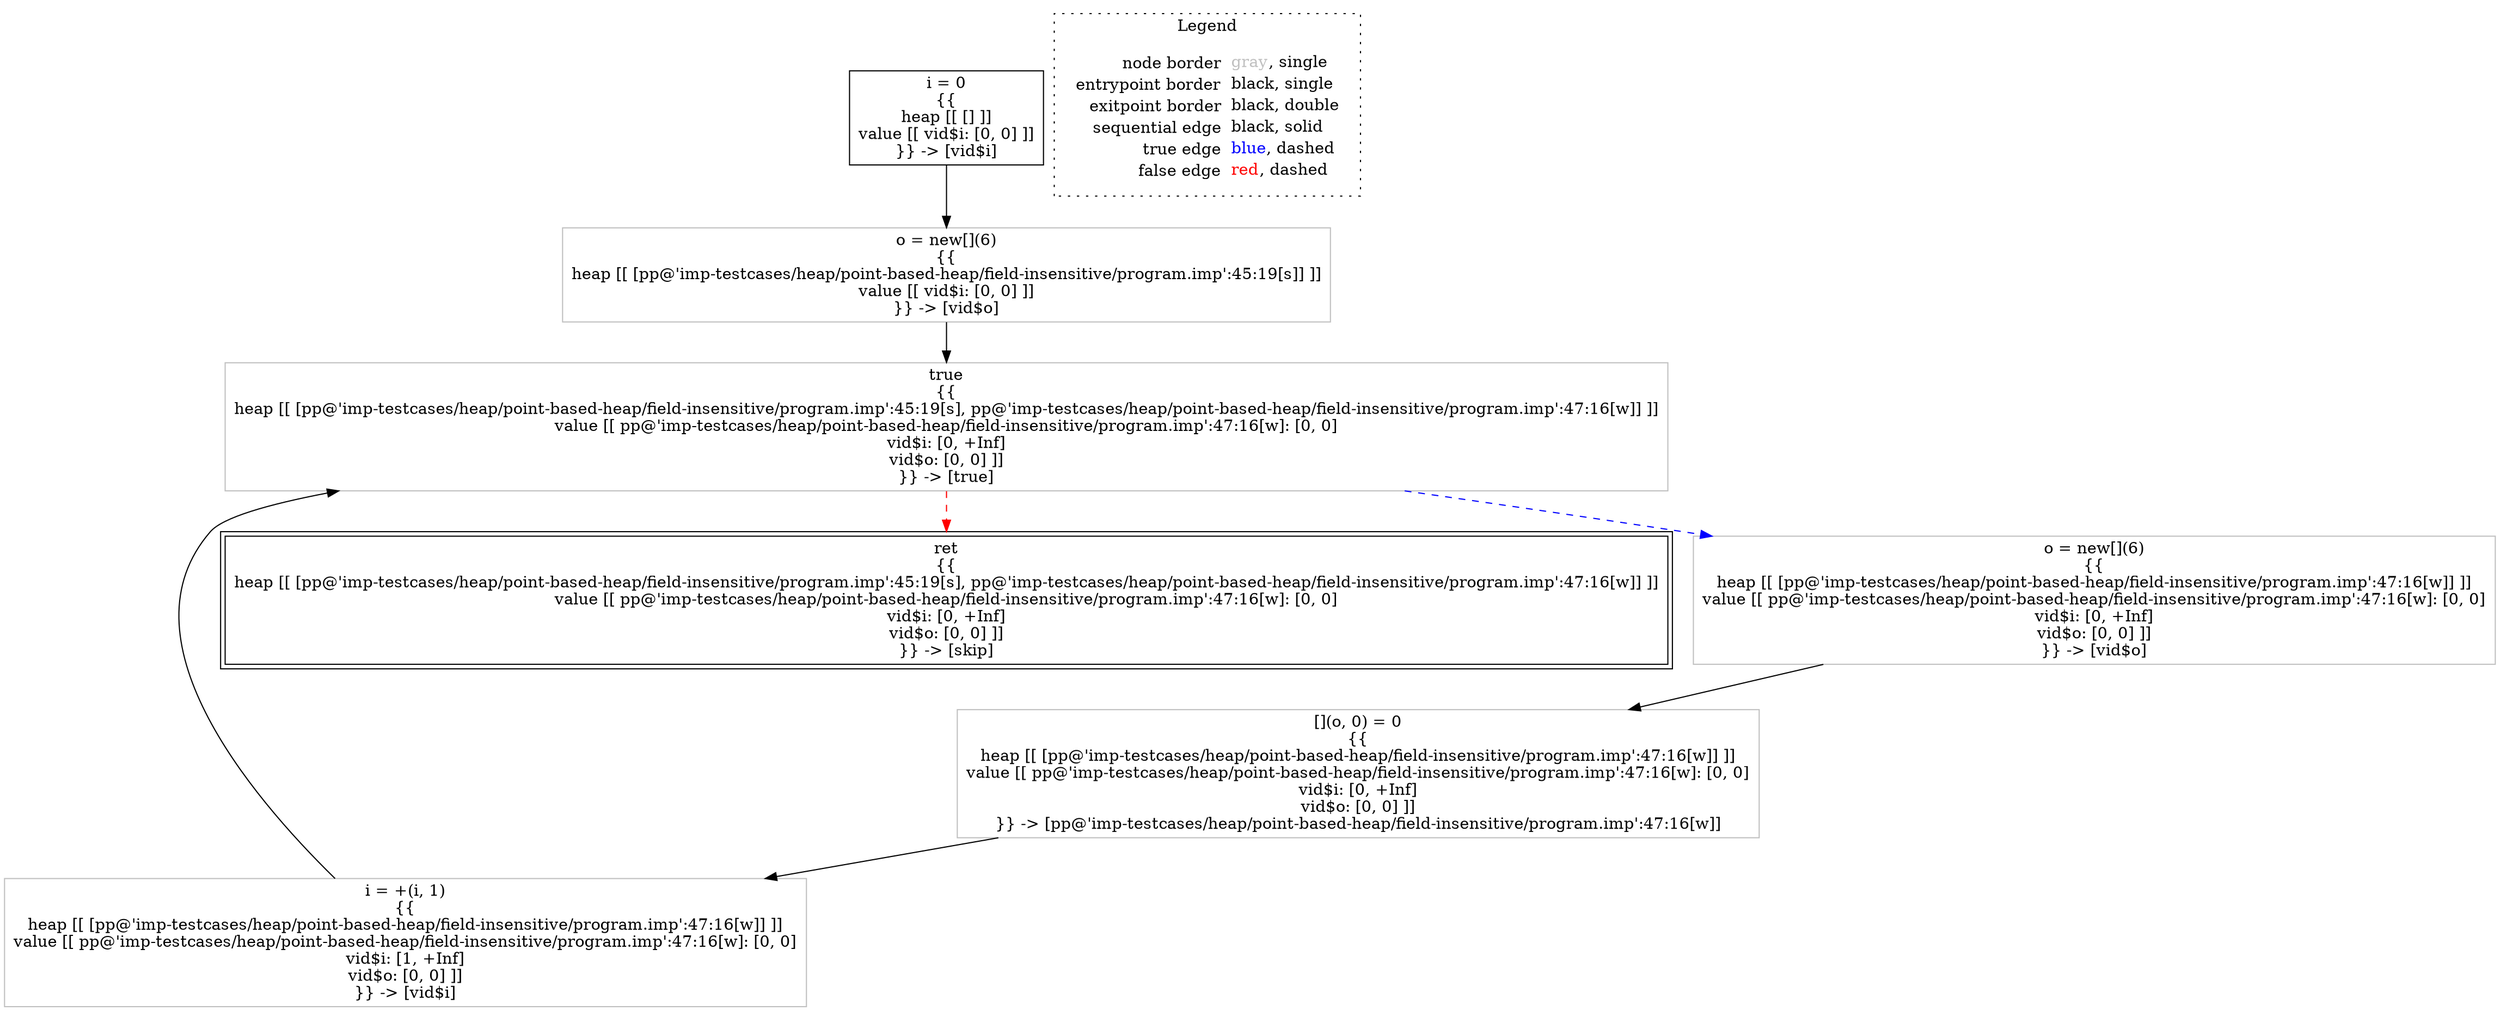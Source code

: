 digraph {
	"node0" [shape="rect",color="black",label=<i = 0<BR/>{{<BR/>heap [[ [] ]]<BR/>value [[ vid$i: [0, 0] ]]<BR/>}} -&gt; [vid$i]>];
	"node1" [shape="rect",color="black",peripheries="2",label=<ret<BR/>{{<BR/>heap [[ [pp@'imp-testcases/heap/point-based-heap/field-insensitive/program.imp':45:19[s], pp@'imp-testcases/heap/point-based-heap/field-insensitive/program.imp':47:16[w]] ]]<BR/>value [[ pp@'imp-testcases/heap/point-based-heap/field-insensitive/program.imp':47:16[w]: [0, 0]<BR/>vid$i: [0, +Inf]<BR/>vid$o: [0, 0] ]]<BR/>}} -&gt; [skip]>];
	"node2" [shape="rect",color="gray",label=<i = +(i, 1)<BR/>{{<BR/>heap [[ [pp@'imp-testcases/heap/point-based-heap/field-insensitive/program.imp':47:16[w]] ]]<BR/>value [[ pp@'imp-testcases/heap/point-based-heap/field-insensitive/program.imp':47:16[w]: [0, 0]<BR/>vid$i: [1, +Inf]<BR/>vid$o: [0, 0] ]]<BR/>}} -&gt; [vid$i]>];
	"node3" [shape="rect",color="gray",label=<o = new[](6)<BR/>{{<BR/>heap [[ [pp@'imp-testcases/heap/point-based-heap/field-insensitive/program.imp':45:19[s]] ]]<BR/>value [[ vid$i: [0, 0] ]]<BR/>}} -&gt; [vid$o]>];
	"node4" [shape="rect",color="gray",label=<true<BR/>{{<BR/>heap [[ [pp@'imp-testcases/heap/point-based-heap/field-insensitive/program.imp':45:19[s], pp@'imp-testcases/heap/point-based-heap/field-insensitive/program.imp':47:16[w]] ]]<BR/>value [[ pp@'imp-testcases/heap/point-based-heap/field-insensitive/program.imp':47:16[w]: [0, 0]<BR/>vid$i: [0, +Inf]<BR/>vid$o: [0, 0] ]]<BR/>}} -&gt; [true]>];
	"node5" [shape="rect",color="gray",label=<o = new[](6)<BR/>{{<BR/>heap [[ [pp@'imp-testcases/heap/point-based-heap/field-insensitive/program.imp':47:16[w]] ]]<BR/>value [[ pp@'imp-testcases/heap/point-based-heap/field-insensitive/program.imp':47:16[w]: [0, 0]<BR/>vid$i: [0, +Inf]<BR/>vid$o: [0, 0] ]]<BR/>}} -&gt; [vid$o]>];
	"node6" [shape="rect",color="gray",label=<[](o, 0) = 0<BR/>{{<BR/>heap [[ [pp@'imp-testcases/heap/point-based-heap/field-insensitive/program.imp':47:16[w]] ]]<BR/>value [[ pp@'imp-testcases/heap/point-based-heap/field-insensitive/program.imp':47:16[w]: [0, 0]<BR/>vid$i: [0, +Inf]<BR/>vid$o: [0, 0] ]]<BR/>}} -&gt; [pp@'imp-testcases/heap/point-based-heap/field-insensitive/program.imp':47:16[w]]>];
	"node2" -> "node4" [color="black"];
	"node0" -> "node3" [color="black"];
	"node3" -> "node4" [color="black"];
	"node4" -> "node1" [color="red",style="dashed"];
	"node4" -> "node5" [color="blue",style="dashed"];
	"node5" -> "node6" [color="black"];
	"node6" -> "node2" [color="black"];
subgraph cluster_legend {
	label="Legend";
	style=dotted;
	node [shape=plaintext];
	"legend" [label=<<table border="0" cellpadding="2" cellspacing="0" cellborder="0"><tr><td align="right">node border&nbsp;</td><td align="left"><font color="gray">gray</font>, single</td></tr><tr><td align="right">entrypoint border&nbsp;</td><td align="left"><font color="black">black</font>, single</td></tr><tr><td align="right">exitpoint border&nbsp;</td><td align="left"><font color="black">black</font>, double</td></tr><tr><td align="right">sequential edge&nbsp;</td><td align="left"><font color="black">black</font>, solid</td></tr><tr><td align="right">true edge&nbsp;</td><td align="left"><font color="blue">blue</font>, dashed</td></tr><tr><td align="right">false edge&nbsp;</td><td align="left"><font color="red">red</font>, dashed</td></tr></table>>];
}

}
